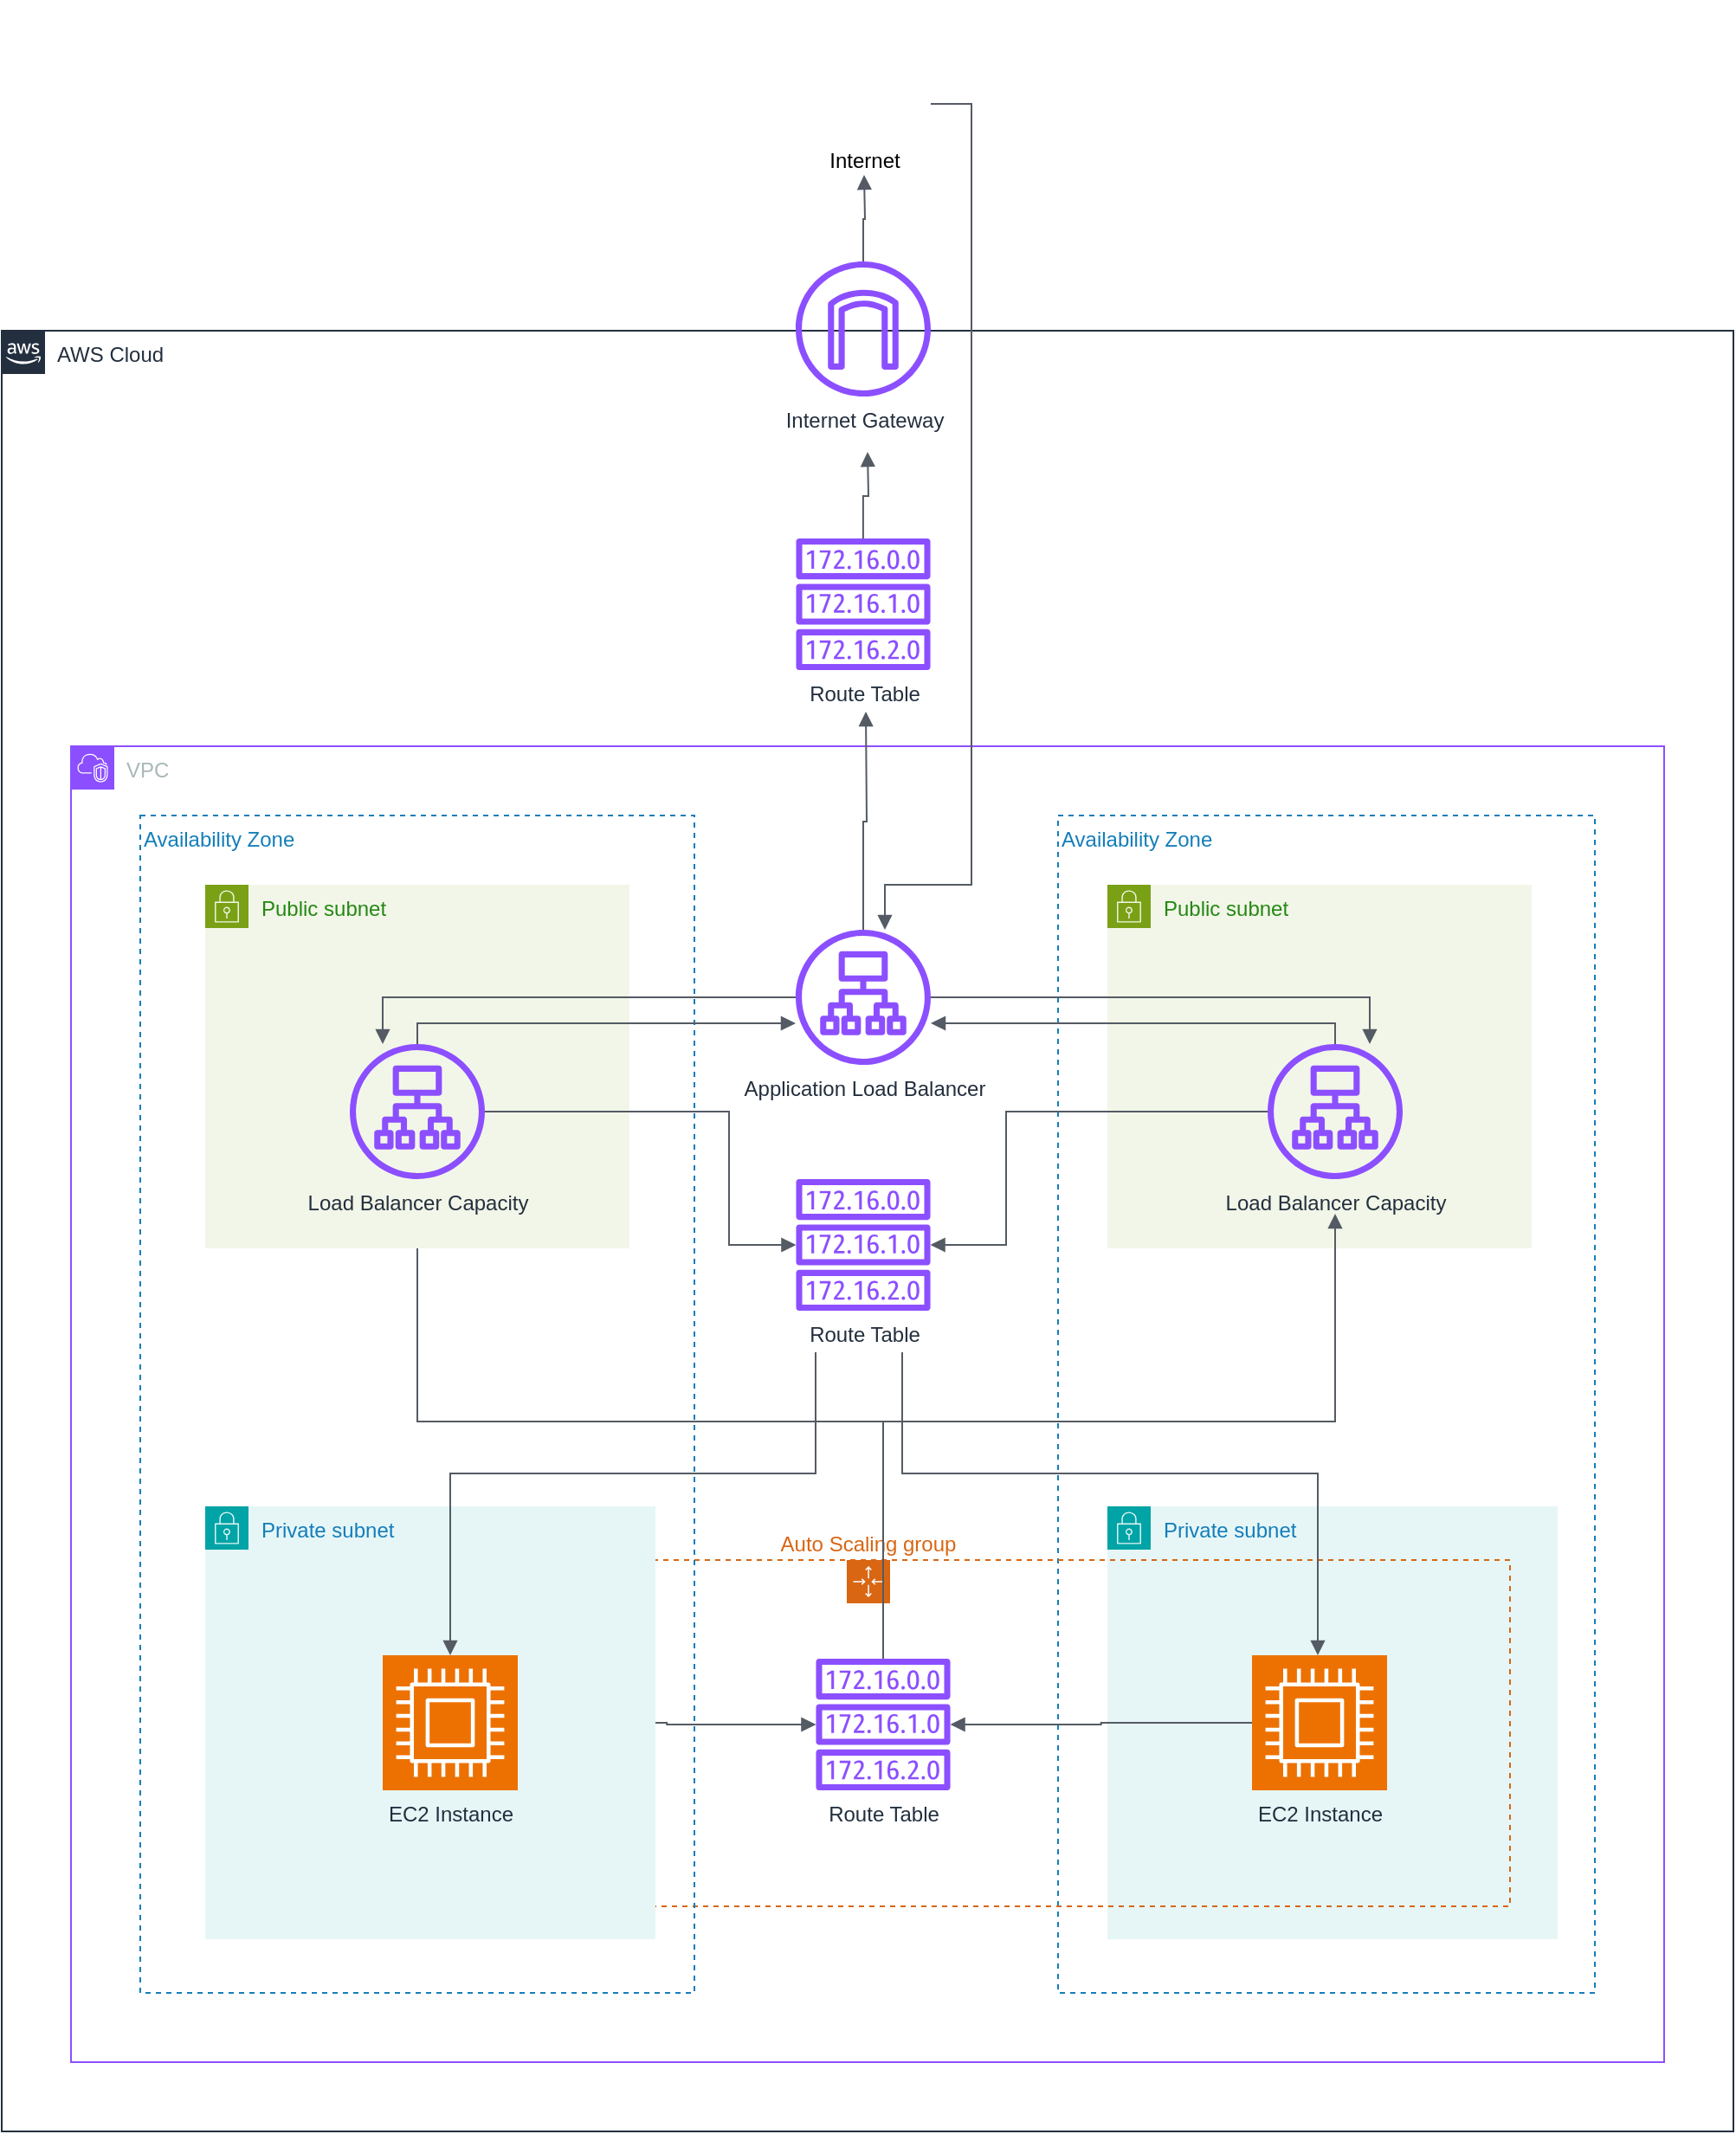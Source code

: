<mxfile version="28.1.0">
  <diagram name="Page-1" id="t5TjCinhTsZ4I4GzuWhN">
    <mxGraphModel dx="1115" dy="650" grid="1" gridSize="10" guides="1" tooltips="1" connect="1" arrows="1" fold="1" page="1" pageScale="1" pageWidth="827" pageHeight="1169" background="light-dark(#FFFFFF,#F4F4F4)" math="0" shadow="0">
      <root>
        <mxCell id="0" />
        <mxCell id="1" parent="0" />
        <mxCell id="IlYv2xWOa5DokMqsvlyv-4" value="Availability Zone" style="fillColor=none;strokeColor=#147EBA;dashed=1;verticalAlign=top;fontStyle=0;fontColor=#147EBA;whiteSpace=wrap;html=1;align=left;" vertex="1" parent="1">
          <mxGeometry x="650" y="520" width="310" height="680" as="geometry" />
        </mxCell>
        <mxCell id="IlYv2xWOa5DokMqsvlyv-22" value="AWS Cloud" style="points=[[0,0],[0.25,0],[0.5,0],[0.75,0],[1,0],[1,0.25],[1,0.5],[1,0.75],[1,1],[0.75,1],[0.5,1],[0.25,1],[0,1],[0,0.75],[0,0.5],[0,0.25]];outlineConnect=0;gradientColor=none;html=1;whiteSpace=wrap;fontSize=12;fontStyle=0;container=0;pointerEvents=0;collapsible=0;recursiveResize=0;shape=mxgraph.aws4.group;grIcon=mxgraph.aws4.group_aws_cloud_alt;strokeColor=light-dark(#232F3E,#2E3034);fillColor=none;verticalAlign=top;align=left;spacingLeft=30;fontColor=light-dark(#232F3E,#060606);dashed=0;" vertex="1" parent="1">
          <mxGeometry x="40" y="240" width="1000" height="1040" as="geometry" />
        </mxCell>
        <mxCell id="IlYv2xWOa5DokMqsvlyv-28" value="Internet" style="sketch=0;outlineConnect=0;dashed=0;verticalLabelPosition=bottom;verticalAlign=top;align=center;html=1;fontSize=12;fontStyle=0;aspect=fixed;pointerEvents=1;shape=mxgraph.aws4.internet_alt2;fontColor=light-dark(#000000,#060606);" vertex="1" parent="1">
          <mxGeometry x="498.5" y="50" width="78" height="78" as="geometry" />
        </mxCell>
        <mxCell id="IlYv2xWOa5DokMqsvlyv-23" value="VPC" style="points=[[0,0],[0.25,0],[0.5,0],[0.75,0],[1,0],[1,0.25],[1,0.5],[1,0.75],[1,1],[0.75,1],[0.5,1],[0.25,1],[0,1],[0,0.75],[0,0.5],[0,0.25]];outlineConnect=0;gradientColor=none;html=1;whiteSpace=wrap;fontSize=12;fontStyle=0;container=0;pointerEvents=0;collapsible=0;recursiveResize=0;shape=mxgraph.aws4.group;grIcon=mxgraph.aws4.group_vpc2;strokeColor=#8C4FFF;fillColor=none;verticalAlign=top;align=left;spacingLeft=30;fontColor=#AAB7B8;dashed=0;" vertex="1" parent="1">
          <mxGeometry x="80" y="480" width="920" height="760" as="geometry" />
        </mxCell>
        <mxCell id="IlYv2xWOa5DokMqsvlyv-9" value="Private subnet" style="points=[[0,0],[0.25,0],[0.5,0],[0.75,0],[1,0],[1,0.25],[1,0.5],[1,0.75],[1,1],[0.75,1],[0.5,1],[0.25,1],[0,1],[0,0.75],[0,0.5],[0,0.25]];outlineConnect=0;gradientColor=none;html=1;whiteSpace=wrap;fontSize=12;fontStyle=0;container=1;pointerEvents=0;collapsible=0;recursiveResize=0;shape=mxgraph.aws4.group;grIcon=mxgraph.aws4.group_security_group;grStroke=0;strokeColor=#00A4A6;fillColor=#E6F6F7;verticalAlign=top;align=left;spacingLeft=30;fontColor=#147EBA;dashed=0;" vertex="1" parent="1">
          <mxGeometry x="678.5" y="919" width="260" height="250" as="geometry" />
        </mxCell>
        <mxCell id="IlYv2xWOa5DokMqsvlyv-5" value="Auto Scaling group" style="points=[[0,0],[0.25,0],[0.5,0],[0.75,0],[1,0],[1,0.25],[1,0.5],[1,0.75],[1,1],[0.75,1],[0.5,1],[0.25,1],[0,1],[0,0.75],[0,0.5],[0,0.25]];outlineConnect=0;gradientColor=none;html=1;whiteSpace=wrap;fontSize=12;fontStyle=0;container=0;pointerEvents=0;collapsible=0;recursiveResize=0;shape=mxgraph.aws4.groupCenter;grIcon=mxgraph.aws4.group_auto_scaling_group;grStroke=1;strokeColor=#D86613;fillColor=none;verticalAlign=bottom;align=center;fontColor=#D86613;dashed=1;spacingTop=25;labelPosition=center;verticalLabelPosition=top;" vertex="1" parent="1">
          <mxGeometry x="170" y="950" width="741" height="200" as="geometry" />
        </mxCell>
        <mxCell id="IlYv2xWOa5DokMqsvlyv-11" value="Public subnet" style="points=[[0,0],[0.25,0],[0.5,0],[0.75,0],[1,0],[1,0.25],[1,0.5],[1,0.75],[1,1],[0.75,1],[0.5,1],[0.25,1],[0,1],[0,0.75],[0,0.5],[0,0.25]];outlineConnect=0;gradientColor=none;html=1;whiteSpace=wrap;fontSize=12;fontStyle=0;container=0;pointerEvents=0;collapsible=0;recursiveResize=0;shape=mxgraph.aws4.group;grIcon=mxgraph.aws4.group_security_group;grStroke=0;strokeColor=#7AA116;fillColor=#F2F6E8;verticalAlign=top;align=left;spacingLeft=30;fontColor=#248814;dashed=0;" vertex="1" parent="1">
          <mxGeometry x="678.5" y="560" width="245" height="210" as="geometry" />
        </mxCell>
        <mxCell id="IlYv2xWOa5DokMqsvlyv-26" value="Route Table" style="sketch=0;outlineConnect=0;fontColor=light-dark(#232F3E,#010101);gradientColor=none;fillColor=#8C4FFF;strokeColor=none;dashed=0;verticalLabelPosition=bottom;verticalAlign=top;align=center;html=1;fontSize=12;fontStyle=0;aspect=fixed;pointerEvents=1;shape=mxgraph.aws4.route_table;" vertex="1" parent="1">
          <mxGeometry x="498.5" y="360" width="78" height="76" as="geometry" />
        </mxCell>
        <mxCell id="IlYv2xWOa5DokMqsvlyv-31" value="" style="edgeStyle=orthogonalEdgeStyle;html=1;endArrow=none;elbow=vertical;startArrow=block;startFill=1;strokeColor=light-dark(#545B64,#DD0505);rounded=0;" edge="1" parent="1" target="IlYv2xWOa5DokMqsvlyv-18">
          <mxGeometry width="100" relative="1" as="geometry">
            <mxPoint x="538" y="150" as="sourcePoint" />
            <mxPoint x="660" y="340" as="targetPoint" />
          </mxGeometry>
        </mxCell>
        <mxCell id="IlYv2xWOa5DokMqsvlyv-32" value="" style="edgeStyle=orthogonalEdgeStyle;html=1;endArrow=block;elbow=vertical;startArrow=none;endFill=1;strokeColor=light-dark(#545B64,#DD0505);rounded=0;" edge="1" parent="1" source="IlYv2xWOa5DokMqsvlyv-26">
          <mxGeometry width="100" relative="1" as="geometry">
            <mxPoint x="560" y="340" as="sourcePoint" />
            <mxPoint x="540" y="310" as="targetPoint" />
          </mxGeometry>
        </mxCell>
        <mxCell id="IlYv2xWOa5DokMqsvlyv-33" value="" style="edgeStyle=orthogonalEdgeStyle;html=1;endArrow=none;elbow=vertical;startArrow=block;startFill=1;strokeColor=light-dark(#545B64,#DD0505);rounded=0;" edge="1" parent="1" target="IlYv2xWOa5DokMqsvlyv-16">
          <mxGeometry width="100" relative="1" as="geometry">
            <mxPoint x="539" y="460" as="sourcePoint" />
            <mxPoint x="660" y="540" as="targetPoint" />
          </mxGeometry>
        </mxCell>
        <mxCell id="IlYv2xWOa5DokMqsvlyv-34" value="" style="edgeStyle=orthogonalEdgeStyle;html=1;endArrow=none;elbow=vertical;startArrow=block;startFill=1;strokeColor=light-dark(#545B64,#000BA8);rounded=0;" edge="1" parent="1" source="IlYv2xWOa5DokMqsvlyv-16" target="IlYv2xWOa5DokMqsvlyv-28">
          <mxGeometry width="100" relative="1" as="geometry">
            <mxPoint x="560" y="400" as="sourcePoint" />
            <mxPoint x="660" y="400" as="targetPoint" />
            <Array as="points">
              <mxPoint x="550" y="560" />
              <mxPoint x="600" y="560" />
              <mxPoint x="600" y="109" />
            </Array>
          </mxGeometry>
        </mxCell>
        <mxCell id="IlYv2xWOa5DokMqsvlyv-36" value="" style="edgeStyle=orthogonalEdgeStyle;html=1;endArrow=none;elbow=vertical;startArrow=block;startFill=1;strokeColor=light-dark(#545B64,#023DDF);rounded=0;" edge="1" parent="1" source="IlYv2xWOa5DokMqsvlyv-30" target="IlYv2xWOa5DokMqsvlyv-16">
          <mxGeometry width="100" relative="1" as="geometry">
            <mxPoint x="560" y="540" as="sourcePoint" />
            <mxPoint x="660" y="540" as="targetPoint" />
            <Array as="points">
              <mxPoint x="830" y="625" />
            </Array>
          </mxGeometry>
        </mxCell>
        <mxCell id="IlYv2xWOa5DokMqsvlyv-30" value="Load Balancer Capacity" style="sketch=0;outlineConnect=0;fontColor=light-dark(#232F3E,#000000);gradientColor=none;fillColor=#8C4FFF;strokeColor=none;dashed=0;verticalLabelPosition=bottom;verticalAlign=top;align=center;html=1;fontSize=12;fontStyle=0;aspect=fixed;pointerEvents=1;shape=mxgraph.aws4.application_load_balancer;" vertex="1" parent="1">
          <mxGeometry x="771" y="652" width="78" height="78" as="geometry" />
        </mxCell>
        <mxCell id="IlYv2xWOa5DokMqsvlyv-39" value="" style="edgeStyle=orthogonalEdgeStyle;html=1;endArrow=none;elbow=vertical;startArrow=block;startFill=1;strokeColor=light-dark(#545B64,#DA120C);rounded=0;" edge="1" parent="1" source="IlYv2xWOa5DokMqsvlyv-16" target="IlYv2xWOa5DokMqsvlyv-30">
          <mxGeometry width="100" relative="1" as="geometry">
            <mxPoint x="560" y="610" as="sourcePoint" />
            <mxPoint x="660" y="610" as="targetPoint" />
            <Array as="points">
              <mxPoint x="810" y="640" />
            </Array>
          </mxGeometry>
        </mxCell>
        <mxCell id="IlYv2xWOa5DokMqsvlyv-41" value="" style="edgeStyle=orthogonalEdgeStyle;html=1;endArrow=none;elbow=vertical;startArrow=block;startFill=1;strokeColor=light-dark(#545B64,#0071D5);rounded=0;" edge="1" parent="1" source="IlYv2xWOa5DokMqsvlyv-25" target="IlYv2xWOa5DokMqsvlyv-30">
          <mxGeometry width="100" relative="1" as="geometry">
            <mxPoint x="560" y="680" as="sourcePoint" />
            <mxPoint x="660" y="680" as="targetPoint" />
            <Array as="points">
              <mxPoint x="620" y="768" />
              <mxPoint x="620" y="691" />
            </Array>
          </mxGeometry>
        </mxCell>
        <mxCell id="IlYv2xWOa5DokMqsvlyv-45" value="" style="edgeStyle=orthogonalEdgeStyle;html=1;endArrow=none;elbow=vertical;startArrow=block;startFill=1;strokeColor=light-dark(#545B64,#E23E27);rounded=0;" edge="1" parent="1" source="IlYv2xWOa5DokMqsvlyv-24" target="IlYv2xWOa5DokMqsvlyv-43">
          <mxGeometry width="100" relative="1" as="geometry">
            <mxPoint x="560" y="890" as="sourcePoint" />
            <mxPoint x="660" y="890" as="targetPoint" />
          </mxGeometry>
        </mxCell>
        <mxCell id="IlYv2xWOa5DokMqsvlyv-49" value="" style="edgeStyle=orthogonalEdgeStyle;html=1;endArrow=none;elbow=vertical;startArrow=block;startFill=1;strokeColor=light-dark(#545B64,#0209D5);rounded=0;" edge="1" parent="1" source="IlYv2xWOa5DokMqsvlyv-44">
          <mxGeometry width="100" relative="1" as="geometry">
            <mxPoint x="560" y="890" as="sourcePoint" />
            <mxPoint x="560" y="830" as="targetPoint" />
            <Array as="points">
              <mxPoint x="800" y="900" />
              <mxPoint x="560" y="900" />
            </Array>
          </mxGeometry>
        </mxCell>
        <mxCell id="IlYv2xWOa5DokMqsvlyv-50" value="" style="edgeStyle=orthogonalEdgeStyle;html=1;endArrow=none;elbow=vertical;startArrow=block;startFill=1;strokeColor=light-dark(#545B64,#EE391B);rounded=0;" edge="1" parent="1" target="IlYv2xWOa5DokMqsvlyv-24">
          <mxGeometry width="100" relative="1" as="geometry">
            <mxPoint x="280" y="750" as="sourcePoint" />
            <mxPoint x="660" y="890" as="targetPoint" />
            <Array as="points">
              <mxPoint x="280" y="870" />
              <mxPoint x="549" y="870" />
            </Array>
          </mxGeometry>
        </mxCell>
        <mxCell id="IlYv2xWOa5DokMqsvlyv-51" value="" style="edgeStyle=orthogonalEdgeStyle;html=1;endArrow=none;elbow=vertical;startArrow=block;startFill=1;strokeColor=light-dark(#545B64,#EE391B);rounded=0;" edge="1" parent="1" target="IlYv2xWOa5DokMqsvlyv-24">
          <mxGeometry width="100" relative="1" as="geometry">
            <mxPoint x="810" y="750" as="sourcePoint" />
            <mxPoint x="660" y="890" as="targetPoint" />
            <Array as="points">
              <mxPoint x="810" y="870" />
              <mxPoint x="549" y="870" />
            </Array>
          </mxGeometry>
        </mxCell>
        <mxCell id="IlYv2xWOa5DokMqsvlyv-18" value="Internet Gateway" style="sketch=0;outlineConnect=0;fontColor=light-dark(#232F3E,#000000);gradientColor=none;fillColor=#8C4FFF;strokeColor=none;dashed=0;verticalLabelPosition=bottom;verticalAlign=top;align=center;html=1;fontSize=12;fontStyle=0;aspect=fixed;pointerEvents=1;shape=mxgraph.aws4.internet_gateway;" vertex="1" parent="1">
          <mxGeometry x="498.5" y="200" width="78" height="78" as="geometry" />
        </mxCell>
        <mxCell id="IlYv2xWOa5DokMqsvlyv-25" value="Route Table" style="sketch=0;outlineConnect=0;fontColor=light-dark(#232F3E,#000000);gradientColor=none;fillColor=#8C4FFF;strokeColor=none;dashed=0;verticalLabelPosition=bottom;verticalAlign=top;align=center;html=1;fontSize=12;fontStyle=0;aspect=fixed;pointerEvents=1;shape=mxgraph.aws4.route_table;" vertex="1" parent="1">
          <mxGeometry x="498.5" y="730" width="78" height="76" as="geometry" />
        </mxCell>
        <mxCell id="IlYv2xWOa5DokMqsvlyv-16" value="Application Load Balancer" style="sketch=0;outlineConnect=0;fontColor=light-dark(#232F3E,#000000);gradientColor=none;fillColor=#8C4FFF;strokeColor=none;dashed=0;verticalLabelPosition=bottom;verticalAlign=top;align=center;html=1;fontSize=12;fontStyle=0;aspect=fixed;pointerEvents=1;shape=mxgraph.aws4.application_load_balancer;" vertex="1" parent="1">
          <mxGeometry x="498.5" y="586" width="78" height="78" as="geometry" />
        </mxCell>
        <mxCell id="IlYv2xWOa5DokMqsvlyv-3" value="Availability Zone" style="fillColor=none;strokeColor=#147EBA;dashed=1;verticalAlign=top;fontStyle=0;fontColor=#147EBA;whiteSpace=wrap;html=1;align=left;" vertex="1" parent="1">
          <mxGeometry x="120" y="520" width="320" height="680" as="geometry" />
        </mxCell>
        <mxCell id="IlYv2xWOa5DokMqsvlyv-10" value="Public subnet" style="points=[[0,0],[0.25,0],[0.5,0],[0.75,0],[1,0],[1,0.25],[1,0.5],[1,0.75],[1,1],[0.75,1],[0.5,1],[0.25,1],[0,1],[0,0.75],[0,0.5],[0,0.25]];outlineConnect=0;gradientColor=none;html=1;whiteSpace=wrap;fontSize=12;fontStyle=0;container=0;pointerEvents=0;collapsible=0;recursiveResize=0;shape=mxgraph.aws4.group;grIcon=mxgraph.aws4.group_security_group;grStroke=0;strokeColor=#7AA116;fillColor=#F2F6E8;verticalAlign=top;align=left;spacingLeft=30;fontColor=#248814;dashed=0;" vertex="1" parent="1">
          <mxGeometry x="157.5" y="560" width="245" height="210" as="geometry" />
        </mxCell>
        <mxCell id="IlYv2xWOa5DokMqsvlyv-8" value="Private subnet" style="points=[[0,0],[0.25,0],[0.5,0],[0.75,0],[1,0],[1,0.25],[1,0.5],[1,0.75],[1,1],[0.75,1],[0.5,1],[0.25,1],[0,1],[0,0.75],[0,0.5],[0,0.25]];outlineConnect=0;gradientColor=none;html=1;whiteSpace=wrap;fontSize=12;fontStyle=0;container=1;pointerEvents=0;collapsible=0;recursiveResize=0;shape=mxgraph.aws4.group;grIcon=mxgraph.aws4.group_security_group;grStroke=0;strokeColor=#00A4A6;fillColor=#E6F6F7;verticalAlign=top;align=left;spacingLeft=30;fontColor=#147EBA;dashed=0;" vertex="1" parent="1">
          <mxGeometry x="157.5" y="919" width="260" height="250" as="geometry" />
        </mxCell>
        <mxCell id="IlYv2xWOa5DokMqsvlyv-35" value="" style="edgeStyle=orthogonalEdgeStyle;html=1;endArrow=none;elbow=vertical;startArrow=block;startFill=1;strokeColor=light-dark(#545B64,#023DDF);rounded=0;" edge="1" parent="1" source="IlYv2xWOa5DokMqsvlyv-29" target="IlYv2xWOa5DokMqsvlyv-16">
          <mxGeometry width="100" relative="1" as="geometry">
            <mxPoint x="319" y="625" as="sourcePoint" />
            <mxPoint x="660" y="680" as="targetPoint" />
            <Array as="points">
              <mxPoint x="260" y="625" />
            </Array>
          </mxGeometry>
        </mxCell>
        <mxCell id="IlYv2xWOa5DokMqsvlyv-29" value="Load Balancer Capacity" style="sketch=0;outlineConnect=0;fontColor=light-dark(#232F3E,#000000);gradientColor=none;fillColor=#8C4FFF;strokeColor=none;dashed=0;verticalLabelPosition=bottom;verticalAlign=top;align=center;html=1;fontSize=12;fontStyle=0;aspect=fixed;pointerEvents=1;shape=mxgraph.aws4.application_load_balancer;" vertex="1" parent="1">
          <mxGeometry x="241" y="652" width="78" height="78" as="geometry" />
        </mxCell>
        <mxCell id="IlYv2xWOa5DokMqsvlyv-38" value="" style="edgeStyle=orthogonalEdgeStyle;html=1;endArrow=none;elbow=vertical;startArrow=block;startFill=1;strokeColor=light-dark(#545B64,#DA120C);rounded=0;" edge="1" parent="1" source="IlYv2xWOa5DokMqsvlyv-16" target="IlYv2xWOa5DokMqsvlyv-29">
          <mxGeometry width="100" relative="1" as="geometry">
            <mxPoint x="560" y="610" as="sourcePoint" />
            <mxPoint x="660" y="610" as="targetPoint" />
            <Array as="points">
              <mxPoint x="280" y="640" />
            </Array>
          </mxGeometry>
        </mxCell>
        <mxCell id="IlYv2xWOa5DokMqsvlyv-40" value="" style="edgeStyle=orthogonalEdgeStyle;html=1;endArrow=none;elbow=vertical;startArrow=block;startFill=1;strokeColor=light-dark(#545B64,#0071D5);rounded=0;" edge="1" parent="1" source="IlYv2xWOa5DokMqsvlyv-25" target="IlYv2xWOa5DokMqsvlyv-29">
          <mxGeometry width="100" relative="1" as="geometry">
            <mxPoint x="560" y="680" as="sourcePoint" />
            <mxPoint x="660" y="680" as="targetPoint" />
            <Array as="points">
              <mxPoint x="460" y="768" />
              <mxPoint x="460" y="691" />
            </Array>
          </mxGeometry>
        </mxCell>
        <mxCell id="IlYv2xWOa5DokMqsvlyv-43" value="EC2 Instance" style="sketch=0;points=[[0,0,0],[0.25,0,0],[0.5,0,0],[0.75,0,0],[1,0,0],[0,1,0],[0.25,1,0],[0.5,1,0],[0.75,1,0],[1,1,0],[0,0.25,0],[0,0.5,0],[0,0.75,0],[1,0.25,0],[1,0.5,0],[1,0.75,0]];outlineConnect=0;fontColor=light-dark(#232F3E,#000000);fillColor=#ED7100;strokeColor=#ffffff;dashed=0;verticalLabelPosition=bottom;verticalAlign=top;align=center;html=1;fontSize=12;fontStyle=0;aspect=fixed;shape=mxgraph.aws4.resourceIcon;resIcon=mxgraph.aws4.compute;" vertex="1" parent="1">
          <mxGeometry x="260" y="1005" width="78" height="78" as="geometry" />
        </mxCell>
        <mxCell id="IlYv2xWOa5DokMqsvlyv-48" value="" style="edgeStyle=orthogonalEdgeStyle;html=1;endArrow=none;elbow=vertical;startArrow=block;startFill=1;strokeColor=light-dark(#545B64,#0209D5);rounded=0;exitX=0.5;exitY=0;exitDx=0;exitDy=0;exitPerimeter=0;" edge="1" parent="1" source="IlYv2xWOa5DokMqsvlyv-43">
          <mxGeometry width="100" relative="1" as="geometry">
            <mxPoint x="560" y="890" as="sourcePoint" />
            <mxPoint x="510" y="830" as="targetPoint" />
            <Array as="points">
              <mxPoint x="299" y="900" />
              <mxPoint x="510" y="900" />
            </Array>
          </mxGeometry>
        </mxCell>
        <mxCell id="IlYv2xWOa5DokMqsvlyv-24" value="Route Table" style="sketch=0;outlineConnect=0;fontColor=light-dark(#232F3E,#010101);gradientColor=none;fillColor=#8C4FFF;strokeColor=none;dashed=0;verticalLabelPosition=bottom;verticalAlign=top;align=center;html=1;fontSize=12;fontStyle=0;aspect=fixed;pointerEvents=1;shape=mxgraph.aws4.route_table;" vertex="1" parent="1">
          <mxGeometry x="510" y="1007" width="78" height="76" as="geometry" />
        </mxCell>
        <mxCell id="IlYv2xWOa5DokMqsvlyv-44" value="EC2 Instance" style="sketch=0;points=[[0,0,0],[0.25,0,0],[0.5,0,0],[0.75,0,0],[1,0,0],[0,1,0],[0.25,1,0],[0.5,1,0],[0.75,1,0],[1,1,0],[0,0.25,0],[0,0.5,0],[0,0.75,0],[1,0.25,0],[1,0.5,0],[1,0.75,0]];outlineConnect=0;fontColor=light-dark(#232F3E,#000000);fillColor=#ED7100;strokeColor=#ffffff;dashed=0;verticalLabelPosition=bottom;verticalAlign=top;align=center;html=1;fontSize=12;fontStyle=0;aspect=fixed;shape=mxgraph.aws4.resourceIcon;resIcon=mxgraph.aws4.compute;" vertex="1" parent="1">
          <mxGeometry x="762" y="1005" width="78" height="78" as="geometry" />
        </mxCell>
        <mxCell id="IlYv2xWOa5DokMqsvlyv-46" value="" style="edgeStyle=orthogonalEdgeStyle;html=1;endArrow=none;elbow=vertical;startArrow=block;startFill=1;strokeColor=light-dark(#545B64,#E23E27);rounded=0;entryX=0;entryY=0.5;entryDx=0;entryDy=0;entryPerimeter=0;" edge="1" parent="1" source="IlYv2xWOa5DokMqsvlyv-24" target="IlYv2xWOa5DokMqsvlyv-44">
          <mxGeometry width="100" relative="1" as="geometry">
            <mxPoint x="560" y="890" as="sourcePoint" />
            <mxPoint x="660" y="890" as="targetPoint" />
          </mxGeometry>
        </mxCell>
      </root>
    </mxGraphModel>
  </diagram>
</mxfile>

